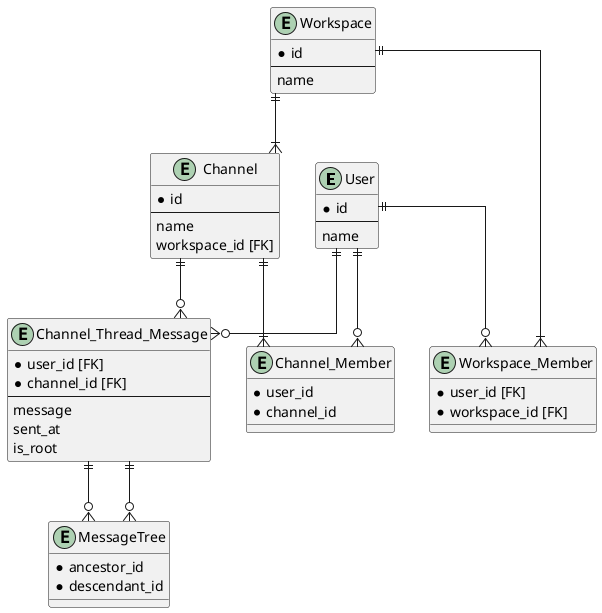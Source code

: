 @startuml chat-v1

skinparam linetype ortho

entity User {
    * id
    ---
    name
}

entity Workspace {
    * id
    ---
    name
}

entity Channel {
    * id
    ---
    name
    workspace_id [FK]
}

entity Workspace_Member {
    * user_id [FK]
    * workspace_id [FK]
}

entity Channel_Member {
    * user_id
    * channel_id
}

entity Channel_Thread_Message {
    * user_id [FK]
    * channel_id [FK]
    --
    message
    sent_at
    is_root
}

entity MessageTree {
    * ancestor_id
    * descendant_id
}

Workspace ||--|{ Channel
User ||--o{ Workspace_Member
Workspace ||--|{ Workspace_Member
User ||--o{ Channel_Member
Channel ||--|{ Channel_Member
User ||--o{ Channel_Thread_Message
Channel ||--o{ Channel_Thread_Message
Channel_Thread_Message ||--o{ MessageTree
Channel_Thread_Message ||--o{ MessageTree

@enduml
